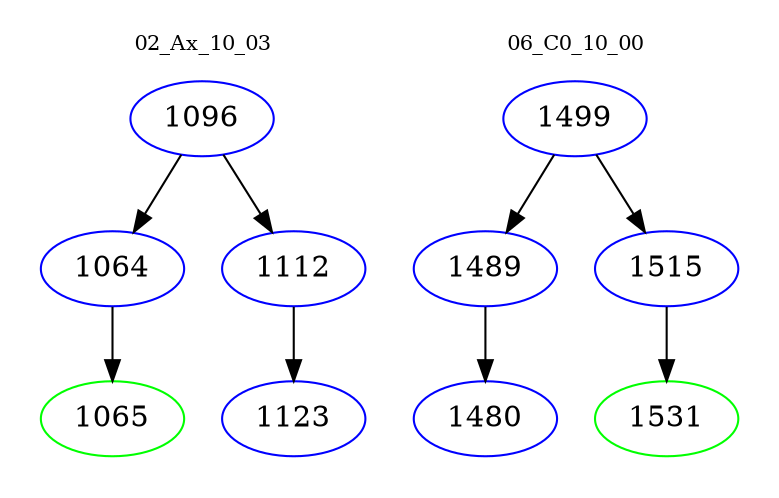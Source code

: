 digraph{
subgraph cluster_0 {
color = white
label = "02_Ax_10_03";
fontsize=10;
T0_1096 [label="1096", color="blue"]
T0_1096 -> T0_1064 [color="black"]
T0_1064 [label="1064", color="blue"]
T0_1064 -> T0_1065 [color="black"]
T0_1065 [label="1065", color="green"]
T0_1096 -> T0_1112 [color="black"]
T0_1112 [label="1112", color="blue"]
T0_1112 -> T0_1123 [color="black"]
T0_1123 [label="1123", color="blue"]
}
subgraph cluster_1 {
color = white
label = "06_C0_10_00";
fontsize=10;
T1_1499 [label="1499", color="blue"]
T1_1499 -> T1_1489 [color="black"]
T1_1489 [label="1489", color="blue"]
T1_1489 -> T1_1480 [color="black"]
T1_1480 [label="1480", color="blue"]
T1_1499 -> T1_1515 [color="black"]
T1_1515 [label="1515", color="blue"]
T1_1515 -> T1_1531 [color="black"]
T1_1531 [label="1531", color="green"]
}
}
